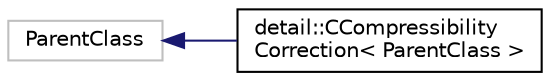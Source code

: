 digraph "Graphical Class Hierarchy"
{
 // LATEX_PDF_SIZE
  edge [fontname="Helvetica",fontsize="10",labelfontname="Helvetica",labelfontsize="10"];
  node [fontname="Helvetica",fontsize="10",shape=record];
  rankdir="LR";
  Node19 [label="ParentClass",height=0.2,width=0.4,color="grey75", fillcolor="white", style="filled",tooltip=" "];
  Node19 -> Node0 [dir="back",color="midnightblue",fontsize="10",style="solid",fontname="Helvetica"];
  Node0 [label="detail::CCompressibility\lCorrection\< ParentClass \>",height=0.2,width=0.4,color="black", fillcolor="white", style="filled",URL="$classdetail_1_1CCompressibilityCorrection.html",tooltip="Mixing Layer Compressibility Correction (SA-comp)."];
}
